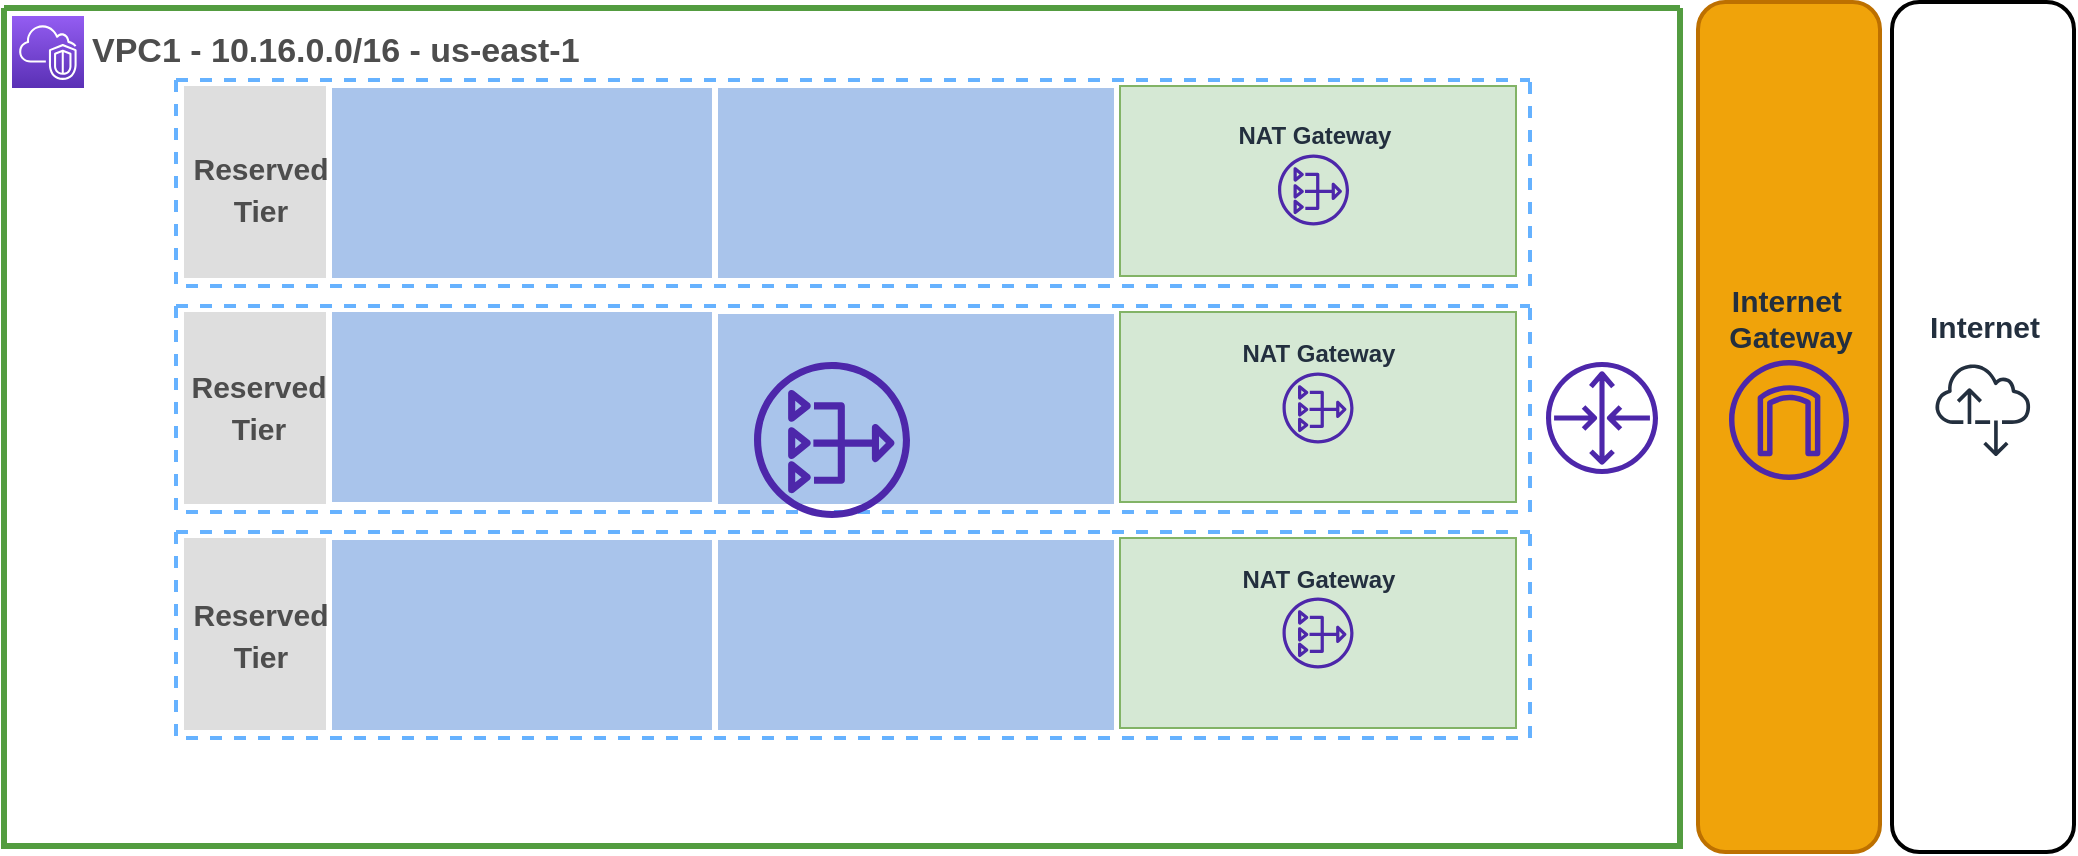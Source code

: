 <mxfile version="19.0.3" type="device"><diagram id="EBOO05NakVQOywaUBuxn" name="Page-1"><mxGraphModel dx="1296" dy="1029" grid="0" gridSize="10" guides="1" tooltips="1" connect="1" arrows="1" fold="1" page="1" pageScale="1" pageWidth="1100" pageHeight="850" background="#FFFFFF" math="0" shadow="0"><root><mxCell id="0"/><mxCell id="1" parent="0"/><mxCell id="6_wImBDnQ1ZqFwOBy0X0-4" value="" style="swimlane;startSize=0;strokeColor=#539C40;strokeWidth=3;labelPosition=center;verticalLabelPosition=top;align=center;verticalAlign=bottom;" vertex="1" parent="1"><mxGeometry x="26" y="216" width="838" height="419" as="geometry"/></mxCell><mxCell id="6_wImBDnQ1ZqFwOBy0X0-5" value="" style="sketch=0;points=[[0,0,0],[0.25,0,0],[0.5,0,0],[0.75,0,0],[1,0,0],[0,1,0],[0.25,1,0],[0.5,1,0],[0.75,1,0],[1,1,0],[0,0.25,0],[0,0.5,0],[0,0.75,0],[1,0.25,0],[1,0.5,0],[1,0.75,0]];outlineConnect=0;fontColor=#232F3E;gradientColor=#945DF2;gradientDirection=north;fillColor=#5A30B5;strokeColor=#ffffff;dashed=0;verticalLabelPosition=bottom;verticalAlign=top;align=center;html=1;fontSize=12;fontStyle=0;aspect=fixed;shape=mxgraph.aws4.resourceIcon;resIcon=mxgraph.aws4.vpc;" vertex="1" parent="6_wImBDnQ1ZqFwOBy0X0-4"><mxGeometry x="4" y="4" width="36" height="36" as="geometry"/></mxCell><mxCell id="6_wImBDnQ1ZqFwOBy0X0-13" value="" style="sketch=0;outlineConnect=0;fontColor=#232F3E;gradientColor=none;fillColor=#4D27AA;strokeColor=none;dashed=0;verticalLabelPosition=bottom;verticalAlign=top;align=center;html=1;fontSize=12;fontStyle=0;aspect=fixed;pointerEvents=1;shape=mxgraph.aws4.router;" vertex="1" parent="6_wImBDnQ1ZqFwOBy0X0-4"><mxGeometry x="771" y="177" width="56" height="56" as="geometry"/></mxCell><mxCell id="6_wImBDnQ1ZqFwOBy0X0-24" value="" style="swimlane;startSize=0;strokeColor=#66B2FF;strokeWidth=2;dashed=1;" vertex="1" parent="6_wImBDnQ1ZqFwOBy0X0-4"><mxGeometry x="86" y="149" width="677" height="103" as="geometry"/></mxCell><mxCell id="6_wImBDnQ1ZqFwOBy0X0-25" value="" style="verticalLabelPosition=bottom;verticalAlign=top;html=1;shape=mxgraph.basic.rect;fillColor2=none;strokeWidth=1;size=20;indent=5;fillColor=#647687;fontColor=#ffffff;strokeColor=none;" vertex="1" parent="6_wImBDnQ1ZqFwOBy0X0-24"><mxGeometry x="4" y="3" width="71" height="96" as="geometry"/></mxCell><mxCell id="6_wImBDnQ1ZqFwOBy0X0-26" value="" style="rounded=0;whiteSpace=wrap;html=1;fontFamily=Helvetica;fontSize=15;strokeWidth=2;fillColor=#A9C4EB;strokeColor=none;" vertex="1" parent="6_wImBDnQ1ZqFwOBy0X0-24"><mxGeometry x="78" y="3" width="190" height="95" as="geometry"/></mxCell><mxCell id="6_wImBDnQ1ZqFwOBy0X0-27" value="" style="rounded=0;whiteSpace=wrap;html=1;fontFamily=Helvetica;fontSize=15;strokeWidth=2;fillColor=#A9C4EB;strokeColor=none;" vertex="1" parent="6_wImBDnQ1ZqFwOBy0X0-24"><mxGeometry x="271" y="4" width="198" height="95" as="geometry"/></mxCell><mxCell id="6_wImBDnQ1ZqFwOBy0X0-28" value="" style="rounded=0;whiteSpace=wrap;html=1;fontFamily=Helvetica;fontSize=15;strokeWidth=1;fillColor=#d5e8d4;strokeColor=#82b366;" vertex="1" parent="6_wImBDnQ1ZqFwOBy0X0-24"><mxGeometry x="472" y="3" width="198" height="95" as="geometry"/></mxCell><mxCell id="6_wImBDnQ1ZqFwOBy0X0-29" value="" style="swimlane;startSize=0;strokeColor=#66B2FF;strokeWidth=2;dashed=1;" vertex="1" parent="6_wImBDnQ1ZqFwOBy0X0-4"><mxGeometry x="86" y="262" width="677" height="103" as="geometry"/></mxCell><mxCell id="6_wImBDnQ1ZqFwOBy0X0-30" value="" style="verticalLabelPosition=bottom;verticalAlign=top;html=1;shape=mxgraph.basic.rect;fillColor2=none;strokeWidth=1;size=20;indent=5;fillColor=#DEDEDE;fontColor=#ffffff;strokeColor=none;" vertex="1" parent="6_wImBDnQ1ZqFwOBy0X0-29"><mxGeometry x="4" y="3" width="71" height="96" as="geometry"/></mxCell><mxCell id="6_wImBDnQ1ZqFwOBy0X0-31" value="" style="rounded=0;whiteSpace=wrap;html=1;fontFamily=Helvetica;fontSize=15;strokeWidth=2;fillColor=#A9C4EB;strokeColor=none;" vertex="1" parent="6_wImBDnQ1ZqFwOBy0X0-29"><mxGeometry x="78" y="4" width="190" height="95" as="geometry"/></mxCell><mxCell id="6_wImBDnQ1ZqFwOBy0X0-32" value="" style="rounded=0;whiteSpace=wrap;html=1;fontFamily=Helvetica;fontSize=15;strokeWidth=2;fillColor=#A9C4EB;strokeColor=none;" vertex="1" parent="6_wImBDnQ1ZqFwOBy0X0-29"><mxGeometry x="271" y="4" width="198" height="95" as="geometry"/></mxCell><mxCell id="6_wImBDnQ1ZqFwOBy0X0-33" value="" style="rounded=0;whiteSpace=wrap;html=1;fontFamily=Helvetica;fontSize=15;strokeWidth=1;fillColor=#d5e8d4;strokeColor=#82b366;" vertex="1" parent="6_wImBDnQ1ZqFwOBy0X0-29"><mxGeometry x="472" y="3" width="198" height="95" as="geometry"/></mxCell><mxCell id="6_wImBDnQ1ZqFwOBy0X0-36" value="" style="swimlane;startSize=0;strokeColor=#66B2FF;strokeWidth=2;dashed=1;" vertex="1" parent="6_wImBDnQ1ZqFwOBy0X0-29"><mxGeometry y="-226" width="677" height="103" as="geometry"/></mxCell><mxCell id="6_wImBDnQ1ZqFwOBy0X0-37" value="" style="verticalLabelPosition=bottom;verticalAlign=top;html=1;shape=mxgraph.basic.rect;fillColor2=none;strokeWidth=1;size=20;indent=5;fillColor=#DEDEDE;fontColor=#ffffff;strokeColor=none;" vertex="1" parent="6_wImBDnQ1ZqFwOBy0X0-36"><mxGeometry x="4" y="3" width="71" height="96" as="geometry"/></mxCell><mxCell id="6_wImBDnQ1ZqFwOBy0X0-38" value="" style="rounded=0;whiteSpace=wrap;html=1;fontFamily=Helvetica;fontSize=15;strokeWidth=2;fillColor=#A9C4EB;strokeColor=none;" vertex="1" parent="6_wImBDnQ1ZqFwOBy0X0-36"><mxGeometry x="78" y="4" width="190" height="95" as="geometry"/></mxCell><mxCell id="6_wImBDnQ1ZqFwOBy0X0-39" value="" style="rounded=0;whiteSpace=wrap;html=1;fontFamily=Helvetica;fontSize=15;strokeWidth=2;fillColor=#A9C4EB;strokeColor=none;" vertex="1" parent="6_wImBDnQ1ZqFwOBy0X0-36"><mxGeometry x="271" y="4" width="198" height="95" as="geometry"/></mxCell><mxCell id="6_wImBDnQ1ZqFwOBy0X0-40" value="" style="rounded=0;whiteSpace=wrap;html=1;fontFamily=Helvetica;fontSize=15;strokeWidth=1;fillColor=#d5e8d4;strokeColor=#82b366;" vertex="1" parent="6_wImBDnQ1ZqFwOBy0X0-36"><mxGeometry x="472" y="3" width="198" height="95" as="geometry"/></mxCell><mxCell id="6_wImBDnQ1ZqFwOBy0X0-52" value="&lt;b style=&quot;font-size: 15px;&quot;&gt;Reserved &lt;br&gt;Tier&lt;/b&gt;" style="text;html=1;align=center;verticalAlign=middle;resizable=0;points=[];autosize=1;strokeColor=none;fillColor=none;fontSize=17;fontFamily=Helvetica;fontColor=#4D4D4D;" vertex="1" parent="6_wImBDnQ1ZqFwOBy0X0-36"><mxGeometry x="2.5" y="33" width="78" height="44" as="geometry"/></mxCell><mxCell id="6_wImBDnQ1ZqFwOBy0X0-63" value="NAT Gateway" style="sketch=0;outlineConnect=0;fontColor=#232F3E;gradientColor=none;fillColor=#4D27AA;strokeColor=none;dashed=0;verticalLabelPosition=top;verticalAlign=bottom;align=center;html=1;fontSize=12;fontStyle=1;aspect=fixed;pointerEvents=1;shape=mxgraph.aws4.nat_gateway;fontFamily=Helvetica;labelPosition=center;" vertex="1" parent="6_wImBDnQ1ZqFwOBy0X0-36"><mxGeometry x="551" y="37.25" width="35.5" height="35.5" as="geometry"/></mxCell><mxCell id="6_wImBDnQ1ZqFwOBy0X0-47" value="" style="verticalLabelPosition=bottom;verticalAlign=top;html=1;shape=mxgraph.basic.rect;fillColor2=none;strokeWidth=1;size=20;indent=5;fillColor=#DEDEDE;fontColor=#ffffff;strokeColor=none;" vertex="1" parent="6_wImBDnQ1ZqFwOBy0X0-29"><mxGeometry x="4" y="-110" width="71" height="96" as="geometry"/></mxCell><mxCell id="6_wImBDnQ1ZqFwOBy0X0-48" value="" style="rounded=0;whiteSpace=wrap;html=1;fontFamily=Helvetica;fontSize=15;strokeWidth=1;fillColor=#d5e8d4;strokeColor=#82b366;" vertex="1" parent="6_wImBDnQ1ZqFwOBy0X0-29"><mxGeometry x="472" y="-110" width="198" height="95" as="geometry"/></mxCell><mxCell id="6_wImBDnQ1ZqFwOBy0X0-61" value="&lt;b style=&quot;font-size: 15px;&quot;&gt;Reserved &lt;br&gt;Tier&lt;/b&gt;" style="text;html=1;align=center;verticalAlign=middle;resizable=0;points=[];autosize=1;strokeColor=none;fillColor=none;fontSize=17;fontFamily=Helvetica;fontColor=#4D4D4D;" vertex="1" parent="6_wImBDnQ1ZqFwOBy0X0-29"><mxGeometry x="3" y="29.5" width="78" height="44" as="geometry"/></mxCell><mxCell id="6_wImBDnQ1ZqFwOBy0X0-64" value="NAT Gateway" style="sketch=0;outlineConnect=0;fontColor=#232F3E;gradientColor=none;fillColor=#4D27AA;strokeColor=none;dashed=0;verticalLabelPosition=top;verticalAlign=bottom;align=center;html=1;fontSize=12;fontStyle=1;aspect=fixed;pointerEvents=1;shape=mxgraph.aws4.nat_gateway;fontFamily=Helvetica;labelPosition=center;" vertex="1" parent="6_wImBDnQ1ZqFwOBy0X0-29"><mxGeometry x="553.25" y="-79.75" width="35.5" height="35.5" as="geometry"/></mxCell><mxCell id="6_wImBDnQ1ZqFwOBy0X0-65" value="NAT Gateway" style="sketch=0;outlineConnect=0;fontColor=#232F3E;gradientColor=none;fillColor=#4D27AA;strokeColor=none;dashed=0;verticalLabelPosition=top;verticalAlign=bottom;align=center;html=1;fontSize=12;fontStyle=1;aspect=fixed;pointerEvents=1;shape=mxgraph.aws4.nat_gateway;fontFamily=Helvetica;labelPosition=center;" vertex="1" parent="6_wImBDnQ1ZqFwOBy0X0-29"><mxGeometry x="553.25" y="32.75" width="35.5" height="35.5" as="geometry"/></mxCell><mxCell id="6_wImBDnQ1ZqFwOBy0X0-51" value="&lt;b style=&quot;font-size: 17px;&quot;&gt;VPC1 - 10.16.0.0/16 - us-east-1&lt;/b&gt;" style="text;html=1;align=left;verticalAlign=middle;resizable=0;points=[];autosize=1;strokeColor=none;fillColor=none;fontSize=15;fontFamily=Helvetica;fontColor=#4D4D4D;" vertex="1" parent="6_wImBDnQ1ZqFwOBy0X0-4"><mxGeometry x="42" y="11" width="254" height="22" as="geometry"/></mxCell><mxCell id="6_wImBDnQ1ZqFwOBy0X0-16" value="" style="rounded=1;whiteSpace=wrap;html=1;strokeColor=#BD7000;strokeWidth=2;fillColor=#f0a30a;fontColor=#000000;" vertex="1" parent="1"><mxGeometry x="873" y="213" width="91" height="425" as="geometry"/></mxCell><mxCell id="6_wImBDnQ1ZqFwOBy0X0-17" value="" style="rounded=1;whiteSpace=wrap;html=1;strokeColor=#000000;strokeWidth=2;fillColor=#FFFFFF;fontColor=#000000;" vertex="1" parent="1"><mxGeometry x="970" y="213" width="91" height="425" as="geometry"/></mxCell><mxCell id="6_wImBDnQ1ZqFwOBy0X0-18" value="Internet" style="sketch=0;outlineConnect=0;fontColor=#232F3E;gradientColor=none;strokeColor=#232F3E;fillColor=#ffffff;dashed=0;verticalLabelPosition=top;verticalAlign=bottom;align=center;html=1;fontSize=15;fontStyle=1;aspect=fixed;shape=mxgraph.aws4.resourceIcon;resIcon=mxgraph.aws4.internet_alt2;labelPosition=center;direction=east;fontFamily=Helvetica;" vertex="1" parent="1"><mxGeometry x="985.5" y="387" width="60" height="60" as="geometry"/></mxCell><mxCell id="6_wImBDnQ1ZqFwOBy0X0-19" value="Internet&amp;nbsp;&lt;br&gt;Gateway&lt;br&gt;" style="sketch=0;outlineConnect=0;fontColor=#232F3E;gradientColor=none;fillColor=#4D27AA;strokeColor=none;dashed=0;verticalLabelPosition=top;verticalAlign=bottom;align=center;html=1;fontSize=15;fontStyle=1;aspect=fixed;pointerEvents=1;shape=mxgraph.aws4.internet_gateway;fontFamily=Helvetica;labelPosition=center;" vertex="1" parent="1"><mxGeometry x="888.5" y="392" width="60" height="60" as="geometry"/></mxCell><mxCell id="6_wImBDnQ1ZqFwOBy0X0-60" value="&lt;b style=&quot;font-size: 15px;&quot;&gt;Reserved &lt;br&gt;Tier&lt;/b&gt;" style="text;html=1;align=center;verticalAlign=middle;resizable=0;points=[];autosize=1;strokeColor=none;fillColor=none;fontSize=17;fontFamily=Helvetica;fontColor=#4D4D4D;" vertex="1" parent="1"><mxGeometry x="113.5" y="394" width="78" height="44" as="geometry"/></mxCell><mxCell id="6_wImBDnQ1ZqFwOBy0X0-62" value="" style="sketch=0;outlineConnect=0;fontColor=#232F3E;gradientColor=none;fillColor=#4D27AA;strokeColor=none;dashed=0;verticalLabelPosition=bottom;verticalAlign=top;align=center;html=1;fontSize=12;fontStyle=0;aspect=fixed;pointerEvents=1;shape=mxgraph.aws4.nat_gateway;fontFamily=Helvetica;" vertex="1" parent="1"><mxGeometry x="401" y="393" width="78" height="78" as="geometry"/></mxCell></root></mxGraphModel></diagram></mxfile>
